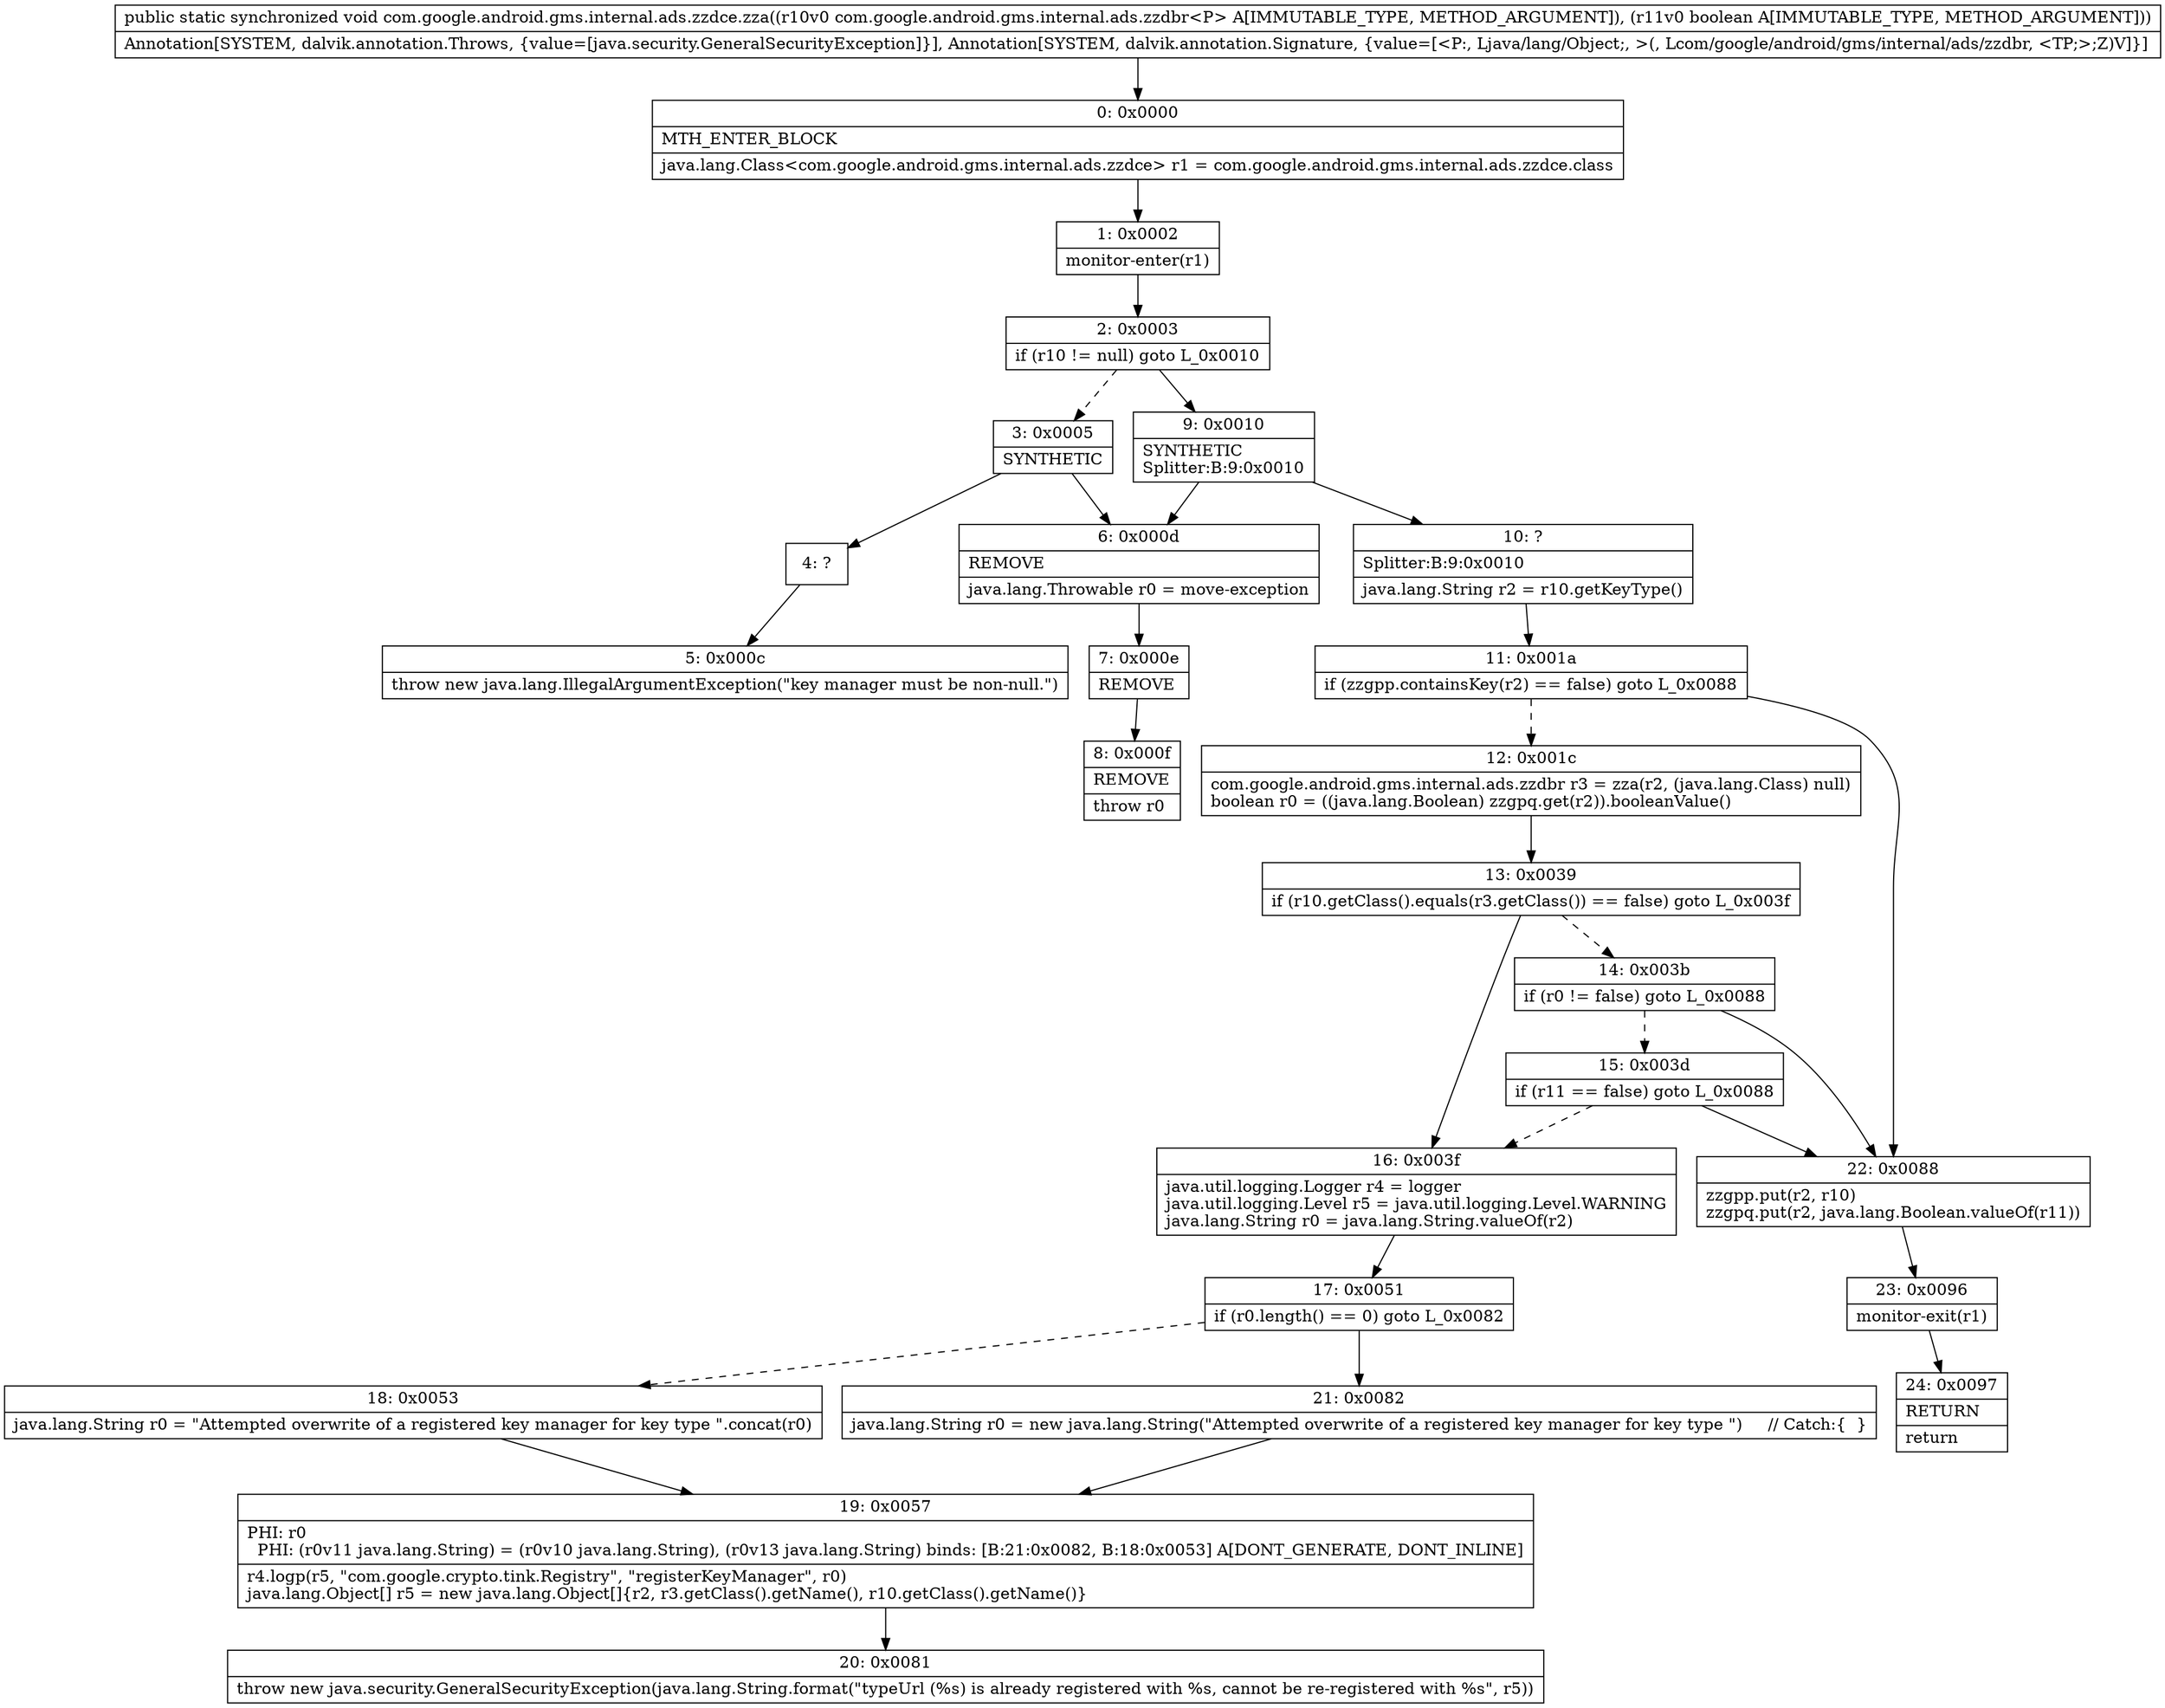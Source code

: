 digraph "CFG forcom.google.android.gms.internal.ads.zzdce.zza(Lcom\/google\/android\/gms\/internal\/ads\/zzdbr;Z)V" {
Node_0 [shape=record,label="{0\:\ 0x0000|MTH_ENTER_BLOCK\l|java.lang.Class\<com.google.android.gms.internal.ads.zzdce\> r1 = com.google.android.gms.internal.ads.zzdce.class\l}"];
Node_1 [shape=record,label="{1\:\ 0x0002|monitor\-enter(r1)\l}"];
Node_2 [shape=record,label="{2\:\ 0x0003|if (r10 != null) goto L_0x0010\l}"];
Node_3 [shape=record,label="{3\:\ 0x0005|SYNTHETIC\l}"];
Node_4 [shape=record,label="{4\:\ ?}"];
Node_5 [shape=record,label="{5\:\ 0x000c|throw new java.lang.IllegalArgumentException(\"key manager must be non\-null.\")\l}"];
Node_6 [shape=record,label="{6\:\ 0x000d|REMOVE\l|java.lang.Throwable r0 = move\-exception\l}"];
Node_7 [shape=record,label="{7\:\ 0x000e|REMOVE\l}"];
Node_8 [shape=record,label="{8\:\ 0x000f|REMOVE\l|throw r0\l}"];
Node_9 [shape=record,label="{9\:\ 0x0010|SYNTHETIC\lSplitter:B:9:0x0010\l}"];
Node_10 [shape=record,label="{10\:\ ?|Splitter:B:9:0x0010\l|java.lang.String r2 = r10.getKeyType()\l}"];
Node_11 [shape=record,label="{11\:\ 0x001a|if (zzgpp.containsKey(r2) == false) goto L_0x0088\l}"];
Node_12 [shape=record,label="{12\:\ 0x001c|com.google.android.gms.internal.ads.zzdbr r3 = zza(r2, (java.lang.Class) null)\lboolean r0 = ((java.lang.Boolean) zzgpq.get(r2)).booleanValue()\l}"];
Node_13 [shape=record,label="{13\:\ 0x0039|if (r10.getClass().equals(r3.getClass()) == false) goto L_0x003f\l}"];
Node_14 [shape=record,label="{14\:\ 0x003b|if (r0 != false) goto L_0x0088\l}"];
Node_15 [shape=record,label="{15\:\ 0x003d|if (r11 == false) goto L_0x0088\l}"];
Node_16 [shape=record,label="{16\:\ 0x003f|java.util.logging.Logger r4 = logger\ljava.util.logging.Level r5 = java.util.logging.Level.WARNING\ljava.lang.String r0 = java.lang.String.valueOf(r2)\l}"];
Node_17 [shape=record,label="{17\:\ 0x0051|if (r0.length() == 0) goto L_0x0082\l}"];
Node_18 [shape=record,label="{18\:\ 0x0053|java.lang.String r0 = \"Attempted overwrite of a registered key manager for key type \".concat(r0)\l}"];
Node_19 [shape=record,label="{19\:\ 0x0057|PHI: r0 \l  PHI: (r0v11 java.lang.String) = (r0v10 java.lang.String), (r0v13 java.lang.String) binds: [B:21:0x0082, B:18:0x0053] A[DONT_GENERATE, DONT_INLINE]\l|r4.logp(r5, \"com.google.crypto.tink.Registry\", \"registerKeyManager\", r0)\ljava.lang.Object[] r5 = new java.lang.Object[]\{r2, r3.getClass().getName(), r10.getClass().getName()\}\l}"];
Node_20 [shape=record,label="{20\:\ 0x0081|throw new java.security.GeneralSecurityException(java.lang.String.format(\"typeUrl (%s) is already registered with %s, cannot be re\-registered with %s\", r5))\l}"];
Node_21 [shape=record,label="{21\:\ 0x0082|java.lang.String r0 = new java.lang.String(\"Attempted overwrite of a registered key manager for key type \")     \/\/ Catch:\{  \}\l}"];
Node_22 [shape=record,label="{22\:\ 0x0088|zzgpp.put(r2, r10)\lzzgpq.put(r2, java.lang.Boolean.valueOf(r11))\l}"];
Node_23 [shape=record,label="{23\:\ 0x0096|monitor\-exit(r1)\l}"];
Node_24 [shape=record,label="{24\:\ 0x0097|RETURN\l|return\l}"];
MethodNode[shape=record,label="{public static synchronized void com.google.android.gms.internal.ads.zzdce.zza((r10v0 com.google.android.gms.internal.ads.zzdbr\<P\> A[IMMUTABLE_TYPE, METHOD_ARGUMENT]), (r11v0 boolean A[IMMUTABLE_TYPE, METHOD_ARGUMENT]))  | Annotation[SYSTEM, dalvik.annotation.Throws, \{value=[java.security.GeneralSecurityException]\}], Annotation[SYSTEM, dalvik.annotation.Signature, \{value=[\<P:, Ljava\/lang\/Object;, \>(, Lcom\/google\/android\/gms\/internal\/ads\/zzdbr, \<TP;\>;Z)V]\}]\l}"];
MethodNode -> Node_0;
Node_0 -> Node_1;
Node_1 -> Node_2;
Node_2 -> Node_3[style=dashed];
Node_2 -> Node_9;
Node_3 -> Node_4;
Node_3 -> Node_6;
Node_4 -> Node_5;
Node_6 -> Node_7;
Node_7 -> Node_8;
Node_9 -> Node_10;
Node_9 -> Node_6;
Node_10 -> Node_11;
Node_11 -> Node_12[style=dashed];
Node_11 -> Node_22;
Node_12 -> Node_13;
Node_13 -> Node_14[style=dashed];
Node_13 -> Node_16;
Node_14 -> Node_15[style=dashed];
Node_14 -> Node_22;
Node_15 -> Node_16[style=dashed];
Node_15 -> Node_22;
Node_16 -> Node_17;
Node_17 -> Node_18[style=dashed];
Node_17 -> Node_21;
Node_18 -> Node_19;
Node_19 -> Node_20;
Node_21 -> Node_19;
Node_22 -> Node_23;
Node_23 -> Node_24;
}

